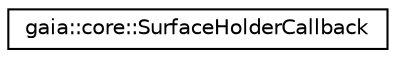 digraph G
{
  edge [fontname="Helvetica",fontsize="10",labelfontname="Helvetica",labelfontsize="10"];
  node [fontname="Helvetica",fontsize="10",shape=record];
  rankdir=LR;
  Node1 [label="gaia::core::SurfaceHolderCallback",height=0.2,width=0.4,color="black", fillcolor="white", style="filled",URL="$d0/da2/classgaia_1_1core_1_1_surface_holder_callback.html",tooltip="A client may implement this interface to receive information about changes to the surface..."];
}
